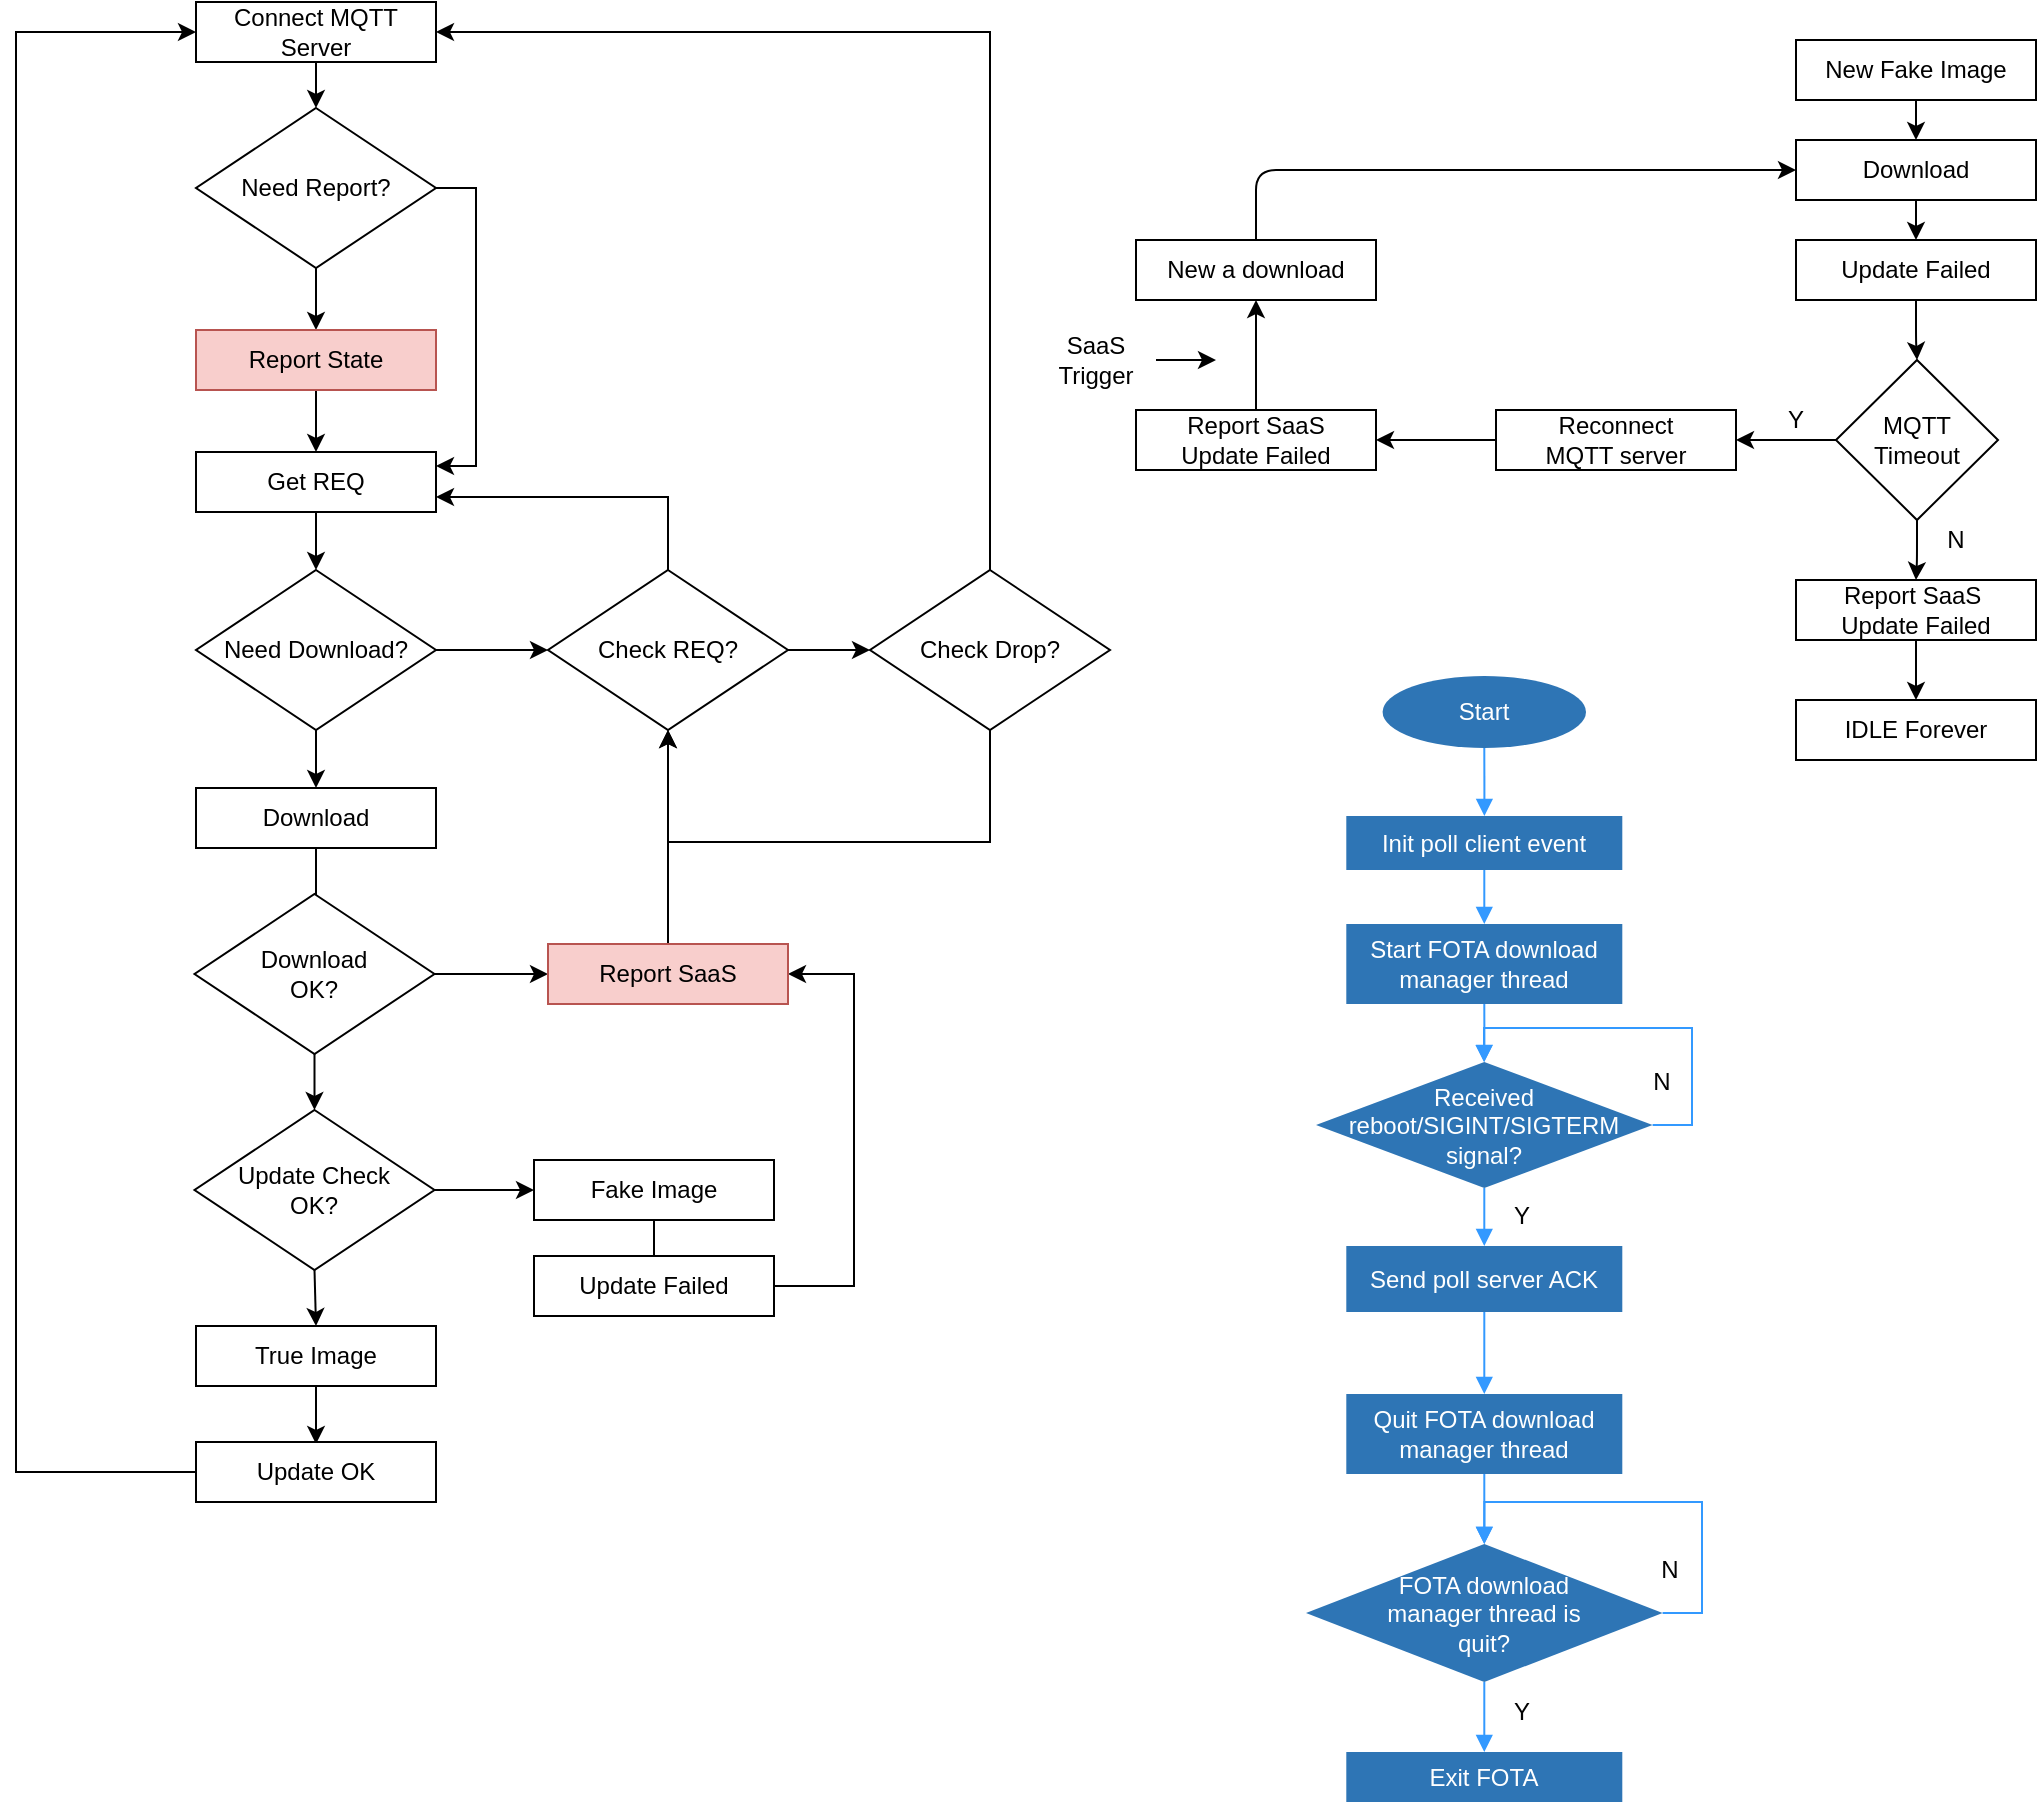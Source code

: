 <mxfile version="14.2.6" type="google"><diagram id="IHes_GyWYWCEXQQxHGcs" name="Page-1"><mxGraphModel dx="1906" dy="651" grid="0" gridSize="10" guides="1" tooltips="1" connect="1" arrows="1" fold="1" page="1" pageScale="1" pageWidth="850" pageHeight="1100" math="0" shadow="0"><root><mxCell id="0"/><mxCell id="1" parent="0"/><mxCell id="ZWnj_abXtP1_xfvOxS5a-3" value="" style="edgeStyle=orthogonalEdgeStyle;orthogonalLoop=1;jettySize=auto;html=1;" parent="1" source="ZWnj_abXtP1_xfvOxS5a-1" target="ZWnj_abXtP1_xfvOxS5a-2" edge="1"><mxGeometry relative="1" as="geometry"/></mxCell><mxCell id="ZWnj_abXtP1_xfvOxS5a-1" value="New Fake Image" style="whiteSpace=wrap;html=1;" parent="1" vertex="1"><mxGeometry x="590" y="150" width="120" height="30" as="geometry"/></mxCell><mxCell id="ZWnj_abXtP1_xfvOxS5a-7" value="" style="edgeStyle=orthogonalEdgeStyle;orthogonalLoop=1;jettySize=auto;html=1;" parent="1" source="ZWnj_abXtP1_xfvOxS5a-2" target="ZWnj_abXtP1_xfvOxS5a-6" edge="1"><mxGeometry relative="1" as="geometry"/></mxCell><mxCell id="ZWnj_abXtP1_xfvOxS5a-2" value="Download" style="whiteSpace=wrap;html=1;" parent="1" vertex="1"><mxGeometry x="590" y="200" width="120" height="30" as="geometry"/></mxCell><mxCell id="ZWnj_abXtP1_xfvOxS5a-9" value="" style="edgeStyle=orthogonalEdgeStyle;orthogonalLoop=1;jettySize=auto;html=1;" parent="1" source="ZWnj_abXtP1_xfvOxS5a-6" target="ZWnj_abXtP1_xfvOxS5a-8" edge="1"><mxGeometry relative="1" as="geometry"/></mxCell><mxCell id="ZWnj_abXtP1_xfvOxS5a-6" value="Update Failed" style="whiteSpace=wrap;html=1;" parent="1" vertex="1"><mxGeometry x="590" y="250" width="120" height="30" as="geometry"/></mxCell><mxCell id="ZWnj_abXtP1_xfvOxS5a-11" value="" style="edgeStyle=orthogonalEdgeStyle;orthogonalLoop=1;jettySize=auto;html=1;" parent="1" source="ZWnj_abXtP1_xfvOxS5a-8" target="ZWnj_abXtP1_xfvOxS5a-10" edge="1"><mxGeometry relative="1" as="geometry"/></mxCell><mxCell id="ZWnj_abXtP1_xfvOxS5a-16" value="" style="edgeStyle=orthogonalEdgeStyle;orthogonalLoop=1;jettySize=auto;html=1;" parent="1" source="ZWnj_abXtP1_xfvOxS5a-8" target="ZWnj_abXtP1_xfvOxS5a-15" edge="1"><mxGeometry relative="1" as="geometry"/></mxCell><mxCell id="ZWnj_abXtP1_xfvOxS5a-8" value="MQTT&lt;br&gt;Timeout" style="rhombus;whiteSpace=wrap;html=1;" parent="1" vertex="1"><mxGeometry x="610" y="310" width="81" height="80" as="geometry"/></mxCell><mxCell id="ZWnj_abXtP1_xfvOxS5a-13" value="" style="edgeStyle=orthogonalEdgeStyle;orthogonalLoop=1;jettySize=auto;html=1;" parent="1" source="ZWnj_abXtP1_xfvOxS5a-10" target="ZWnj_abXtP1_xfvOxS5a-12" edge="1"><mxGeometry relative="1" as="geometry"/></mxCell><mxCell id="ZWnj_abXtP1_xfvOxS5a-10" value="Reconnect&lt;br&gt;MQTT server" style="whiteSpace=wrap;html=1;" parent="1" vertex="1"><mxGeometry x="440" y="335" width="120" height="30" as="geometry"/></mxCell><mxCell id="ZWnj_abXtP1_xfvOxS5a-24" style="edgeStyle=orthogonalEdgeStyle;orthogonalLoop=1;jettySize=auto;html=1;exitX=0.5;exitY=0;exitDx=0;exitDy=0;entryX=0.5;entryY=1;entryDx=0;entryDy=0;" parent="1" source="ZWnj_abXtP1_xfvOxS5a-12" target="ZWnj_abXtP1_xfvOxS5a-23" edge="1"><mxGeometry relative="1" as="geometry"/></mxCell><mxCell id="ZWnj_abXtP1_xfvOxS5a-12" value="Report SaaS&lt;br&gt;Update Failed" style="whiteSpace=wrap;html=1;" parent="1" vertex="1"><mxGeometry x="260" y="335" width="120" height="30" as="geometry"/></mxCell><mxCell id="ZWnj_abXtP1_xfvOxS5a-22" value="" style="edgeStyle=orthogonalEdgeStyle;orthogonalLoop=1;jettySize=auto;html=1;" parent="1" source="ZWnj_abXtP1_xfvOxS5a-15" target="ZWnj_abXtP1_xfvOxS5a-21" edge="1"><mxGeometry relative="1" as="geometry"/></mxCell><mxCell id="ZWnj_abXtP1_xfvOxS5a-15" value="Report SaaS&amp;nbsp;&lt;br&gt;Update Failed" style="whiteSpace=wrap;html=1;" parent="1" vertex="1"><mxGeometry x="590" y="420" width="120" height="30" as="geometry"/></mxCell><mxCell id="ZWnj_abXtP1_xfvOxS5a-17" value="Y" style="text;html=1;strokeColor=none;fillColor=none;align=center;verticalAlign=middle;whiteSpace=wrap;" parent="1" vertex="1"><mxGeometry x="570" y="330" width="40" height="20" as="geometry"/></mxCell><mxCell id="ZWnj_abXtP1_xfvOxS5a-19" value="N" style="text;html=1;strokeColor=none;fillColor=none;align=center;verticalAlign=middle;whiteSpace=wrap;" parent="1" vertex="1"><mxGeometry x="650" y="390" width="40" height="20" as="geometry"/></mxCell><mxCell id="ZWnj_abXtP1_xfvOxS5a-21" value="IDLE Forever" style="whiteSpace=wrap;html=1;" parent="1" vertex="1"><mxGeometry x="590" y="480" width="120" height="30" as="geometry"/></mxCell><mxCell id="ZWnj_abXtP1_xfvOxS5a-25" style="edgeStyle=orthogonalEdgeStyle;orthogonalLoop=1;jettySize=auto;html=1;exitX=0.5;exitY=0;exitDx=0;exitDy=0;entryX=0;entryY=0.5;entryDx=0;entryDy=0;" parent="1" source="ZWnj_abXtP1_xfvOxS5a-23" target="ZWnj_abXtP1_xfvOxS5a-2" edge="1"><mxGeometry relative="1" as="geometry"/></mxCell><mxCell id="ZWnj_abXtP1_xfvOxS5a-23" value="New a download" style="whiteSpace=wrap;html=1;" parent="1" vertex="1"><mxGeometry x="260" y="250" width="120" height="30" as="geometry"/></mxCell><mxCell id="ZWnj_abXtP1_xfvOxS5a-26" value="" style="endArrow=classic;html=1;" parent="1" edge="1"><mxGeometry width="50" height="50" relative="1" as="geometry"><mxPoint x="270" y="310" as="sourcePoint"/><mxPoint x="300" y="310" as="targetPoint"/></mxGeometry></mxCell><mxCell id="ZWnj_abXtP1_xfvOxS5a-27" value="SaaS Trigger&lt;br&gt;" style="text;html=1;strokeColor=none;fillColor=none;align=center;verticalAlign=middle;whiteSpace=wrap;" parent="1" vertex="1"><mxGeometry x="220" y="300" width="40" height="20" as="geometry"/></mxCell><mxCell id="Yl3BxSxuXfqteG28ibnb-48" style="edgeStyle=orthogonalEdgeStyle;rounded=0;orthogonalLoop=1;jettySize=auto;html=1;exitX=0.5;exitY=1;exitDx=0;exitDy=0;entryX=0.5;entryY=0;entryDx=0;entryDy=0;" parent="1" target="Yl3BxSxuXfqteG28ibnb-47" edge="1"><mxGeometry relative="1" as="geometry"><mxPoint x="-150" y="161" as="sourcePoint"/></mxGeometry></mxCell><mxCell id="Yl3BxSxuXfqteG28ibnb-50" style="edgeStyle=orthogonalEdgeStyle;rounded=0;orthogonalLoop=1;jettySize=auto;html=1;exitX=0.5;exitY=1;exitDx=0;exitDy=0;entryX=0.5;entryY=0;entryDx=0;entryDy=0;" parent="1" source="Yl3BxSxuXfqteG28ibnb-47" target="Yl3BxSxuXfqteG28ibnb-49" edge="1"><mxGeometry relative="1" as="geometry"/></mxCell><mxCell id="Yl3BxSxuXfqteG28ibnb-57" style="edgeStyle=orthogonalEdgeStyle;rounded=0;orthogonalLoop=1;jettySize=auto;html=1;exitX=1;exitY=0.5;exitDx=0;exitDy=0;" parent="1" source="Yl3BxSxuXfqteG28ibnb-47" edge="1"><mxGeometry relative="1" as="geometry"><mxPoint x="-90" y="363" as="targetPoint"/><Array as="points"><mxPoint x="-70" y="224"/><mxPoint x="-70" y="363"/><mxPoint x="-90" y="363"/></Array></mxGeometry></mxCell><mxCell id="Yl3BxSxuXfqteG28ibnb-47" value="Need Report?" style="rhombus;whiteSpace=wrap;html=1;" parent="1" vertex="1"><mxGeometry x="-210" y="184" width="120" height="80" as="geometry"/></mxCell><mxCell id="Yl3BxSxuXfqteG28ibnb-52" style="edgeStyle=orthogonalEdgeStyle;rounded=0;orthogonalLoop=1;jettySize=auto;html=1;exitX=0.5;exitY=1;exitDx=0;exitDy=0;entryX=0.5;entryY=0;entryDx=0;entryDy=0;" parent="1" source="Yl3BxSxuXfqteG28ibnb-49" target="Yl3BxSxuXfqteG28ibnb-51" edge="1"><mxGeometry relative="1" as="geometry"/></mxCell><mxCell id="Yl3BxSxuXfqteG28ibnb-49" value="Report State" style="whiteSpace=wrap;html=1;fillColor=#f8cecc;strokeColor=#b85450;" parent="1" vertex="1"><mxGeometry x="-210" y="295" width="120" height="30" as="geometry"/></mxCell><mxCell id="Yl3BxSxuXfqteG28ibnb-56" style="edgeStyle=orthogonalEdgeStyle;rounded=0;orthogonalLoop=1;jettySize=auto;html=1;exitX=0.5;exitY=1;exitDx=0;exitDy=0;entryX=0.5;entryY=0;entryDx=0;entryDy=0;" parent="1" source="Yl3BxSxuXfqteG28ibnb-51" target="Yl3BxSxuXfqteG28ibnb-54" edge="1"><mxGeometry relative="1" as="geometry"/></mxCell><mxCell id="Yl3BxSxuXfqteG28ibnb-51" value="Get REQ" style="whiteSpace=wrap;html=1;" parent="1" vertex="1"><mxGeometry x="-210" y="356" width="120" height="30" as="geometry"/></mxCell><mxCell id="Yl3BxSxuXfqteG28ibnb-53" value="Connect MQTT Server" style="whiteSpace=wrap;html=1;" parent="1" vertex="1"><mxGeometry x="-210" y="131" width="120" height="30" as="geometry"/></mxCell><mxCell id="Yl3BxSxuXfqteG28ibnb-70" style="edgeStyle=orthogonalEdgeStyle;rounded=0;orthogonalLoop=1;jettySize=auto;html=1;exitX=0.5;exitY=1;exitDx=0;exitDy=0;entryX=0.5;entryY=0;entryDx=0;entryDy=0;" parent="1" source="Yl3BxSxuXfqteG28ibnb-54" edge="1"><mxGeometry relative="1" as="geometry"><mxPoint x="-150" y="524" as="targetPoint"/></mxGeometry></mxCell><mxCell id="Yl3BxSxuXfqteG28ibnb-75" style="edgeStyle=orthogonalEdgeStyle;rounded=0;orthogonalLoop=1;jettySize=auto;html=1;exitX=1;exitY=0.5;exitDx=0;exitDy=0;entryX=0;entryY=0.5;entryDx=0;entryDy=0;" parent="1" source="Yl3BxSxuXfqteG28ibnb-54" target="Yl3BxSxuXfqteG28ibnb-72" edge="1"><mxGeometry relative="1" as="geometry"/></mxCell><mxCell id="Yl3BxSxuXfqteG28ibnb-54" value="Need Download?" style="rhombus;whiteSpace=wrap;html=1;" parent="1" vertex="1"><mxGeometry x="-210" y="415" width="120" height="80" as="geometry"/></mxCell><mxCell id="Yl3BxSxuXfqteG28ibnb-61" value="" style="edgeStyle=orthogonalEdgeStyle;orthogonalLoop=1;jettySize=auto;html=1;" parent="1" source="Yl3BxSxuXfqteG28ibnb-62" edge="1"><mxGeometry relative="1" as="geometry"><mxPoint x="-150" y="624" as="targetPoint"/></mxGeometry></mxCell><mxCell id="Yl3BxSxuXfqteG28ibnb-62" value="Download" style="whiteSpace=wrap;html=1;" parent="1" vertex="1"><mxGeometry x="-210" y="524" width="120" height="30" as="geometry"/></mxCell><mxCell id="Yl3BxSxuXfqteG28ibnb-87" style="edgeStyle=orthogonalEdgeStyle;rounded=0;orthogonalLoop=1;jettySize=auto;html=1;exitX=0.5;exitY=1;exitDx=0;exitDy=0;entryX=0.5;entryY=0;entryDx=0;entryDy=0;" parent="1" source="Yl3BxSxuXfqteG28ibnb-66" edge="1"><mxGeometry relative="1" as="geometry"><mxPoint x="-150.75" y="685" as="targetPoint"/></mxGeometry></mxCell><mxCell id="Yl3BxSxuXfqteG28ibnb-120" style="edgeStyle=orthogonalEdgeStyle;rounded=0;orthogonalLoop=1;jettySize=auto;html=1;exitX=1;exitY=0.5;exitDx=0;exitDy=0;" parent="1" source="Yl3BxSxuXfqteG28ibnb-66" target="Yl3BxSxuXfqteG28ibnb-109" edge="1"><mxGeometry relative="1" as="geometry"/></mxCell><mxCell id="Yl3BxSxuXfqteG28ibnb-66" value="Download&lt;br&gt;OK?" style="rhombus;whiteSpace=wrap;html=1;" parent="1" vertex="1"><mxGeometry x="-210.75" y="577" width="120" height="80" as="geometry"/></mxCell><mxCell id="Yl3BxSxuXfqteG28ibnb-74" style="edgeStyle=orthogonalEdgeStyle;rounded=0;orthogonalLoop=1;jettySize=auto;html=1;exitX=1;exitY=0.5;exitDx=0;exitDy=0;entryX=0;entryY=0.5;entryDx=0;entryDy=0;" parent="1" source="Yl3BxSxuXfqteG28ibnb-72" target="Yl3BxSxuXfqteG28ibnb-73" edge="1"><mxGeometry relative="1" as="geometry"/></mxCell><mxCell id="Yl3BxSxuXfqteG28ibnb-78" style="edgeStyle=orthogonalEdgeStyle;rounded=0;orthogonalLoop=1;jettySize=auto;html=1;exitX=0.5;exitY=0;exitDx=0;exitDy=0;entryX=1;entryY=0.75;entryDx=0;entryDy=0;" parent="1" source="Yl3BxSxuXfqteG28ibnb-72" target="Yl3BxSxuXfqteG28ibnb-51" edge="1"><mxGeometry relative="1" as="geometry"/></mxCell><mxCell id="Yl3BxSxuXfqteG28ibnb-72" value="Check REQ?" style="rhombus;whiteSpace=wrap;html=1;" parent="1" vertex="1"><mxGeometry x="-34" y="415" width="120" height="80" as="geometry"/></mxCell><mxCell id="Yl3BxSxuXfqteG28ibnb-79" style="edgeStyle=orthogonalEdgeStyle;rounded=0;orthogonalLoop=1;jettySize=auto;html=1;exitX=0.5;exitY=0;exitDx=0;exitDy=0;entryX=1;entryY=0.5;entryDx=0;entryDy=0;" parent="1" source="Yl3BxSxuXfqteG28ibnb-73" target="Yl3BxSxuXfqteG28ibnb-53" edge="1"><mxGeometry relative="1" as="geometry"/></mxCell><mxCell id="Yl3BxSxuXfqteG28ibnb-121" style="edgeStyle=orthogonalEdgeStyle;rounded=0;orthogonalLoop=1;jettySize=auto;html=1;exitX=0.5;exitY=1;exitDx=0;exitDy=0;entryX=0.5;entryY=1;entryDx=0;entryDy=0;" parent="1" source="Yl3BxSxuXfqteG28ibnb-73" target="Yl3BxSxuXfqteG28ibnb-72" edge="1"><mxGeometry relative="1" as="geometry"><Array as="points"><mxPoint x="187" y="551"/><mxPoint x="26" y="551"/></Array></mxGeometry></mxCell><mxCell id="Yl3BxSxuXfqteG28ibnb-73" value="Check Drop?" style="rhombus;whiteSpace=wrap;html=1;" parent="1" vertex="1"><mxGeometry x="127" y="415" width="120" height="80" as="geometry"/></mxCell><mxCell id="Yl3BxSxuXfqteG28ibnb-94" value="" style="edgeStyle=orthogonalEdgeStyle;orthogonalLoop=1;jettySize=auto;html=1;" parent="1" source="Yl3BxSxuXfqteG28ibnb-95" edge="1"><mxGeometry relative="1" as="geometry"><mxPoint x="-150" y="852" as="targetPoint"/></mxGeometry></mxCell><mxCell id="Yl3BxSxuXfqteG28ibnb-95" value="True Image" style="whiteSpace=wrap;html=1;" parent="1" vertex="1"><mxGeometry x="-210" y="793" width="120" height="30" as="geometry"/></mxCell><mxCell id="Yl3BxSxuXfqteG28ibnb-114" style="edgeStyle=orthogonalEdgeStyle;rounded=0;orthogonalLoop=1;jettySize=auto;html=1;exitX=0;exitY=0.5;exitDx=0;exitDy=0;entryX=0;entryY=0.5;entryDx=0;entryDy=0;" parent="1" source="Yl3BxSxuXfqteG28ibnb-97" target="Yl3BxSxuXfqteG28ibnb-53" edge="1"><mxGeometry relative="1" as="geometry"><Array as="points"><mxPoint x="-300" y="866"/><mxPoint x="-300" y="146"/></Array></mxGeometry></mxCell><mxCell id="Yl3BxSxuXfqteG28ibnb-97" value="Update OK" style="whiteSpace=wrap;html=1;" parent="1" vertex="1"><mxGeometry x="-210" y="851" width="120" height="30" as="geometry"/></mxCell><mxCell id="Yl3BxSxuXfqteG28ibnb-100" value="" style="edgeStyle=orthogonalEdgeStyle;orthogonalLoop=1;jettySize=auto;html=1;" parent="1" source="Yl3BxSxuXfqteG28ibnb-101" edge="1"><mxGeometry relative="1" as="geometry"><mxPoint x="19" y="759" as="targetPoint"/></mxGeometry></mxCell><mxCell id="Yl3BxSxuXfqteG28ibnb-101" value="Fake Image" style="whiteSpace=wrap;html=1;" parent="1" vertex="1"><mxGeometry x="-41" y="710" width="120" height="30" as="geometry"/></mxCell><mxCell id="Yl3BxSxuXfqteG28ibnb-116" style="edgeStyle=orthogonalEdgeStyle;rounded=0;orthogonalLoop=1;jettySize=auto;html=1;exitX=1;exitY=0.5;exitDx=0;exitDy=0;entryX=1;entryY=0.5;entryDx=0;entryDy=0;" parent="1" source="Yl3BxSxuXfqteG28ibnb-103" target="Yl3BxSxuXfqteG28ibnb-109" edge="1"><mxGeometry relative="1" as="geometry"><Array as="points"><mxPoint x="119" y="773"/><mxPoint x="119" y="617"/></Array></mxGeometry></mxCell><mxCell id="Yl3BxSxuXfqteG28ibnb-103" value="Update Failed" style="whiteSpace=wrap;html=1;" parent="1" vertex="1"><mxGeometry x="-41" y="758" width="120" height="30" as="geometry"/></mxCell><mxCell id="Yl3BxSxuXfqteG28ibnb-108" style="edgeStyle=orthogonalEdgeStyle;rounded=0;orthogonalLoop=1;jettySize=auto;html=1;exitX=1;exitY=0.5;exitDx=0;exitDy=0;entryX=0;entryY=0.5;entryDx=0;entryDy=0;" parent="1" source="Yl3BxSxuXfqteG28ibnb-107" target="Yl3BxSxuXfqteG28ibnb-101" edge="1"><mxGeometry relative="1" as="geometry"/></mxCell><mxCell id="Yl3BxSxuXfqteG28ibnb-113" style="edgeStyle=orthogonalEdgeStyle;rounded=0;orthogonalLoop=1;jettySize=auto;html=1;exitX=0.5;exitY=1;exitDx=0;exitDy=0;entryX=0.5;entryY=0;entryDx=0;entryDy=0;" parent="1" source="Yl3BxSxuXfqteG28ibnb-107" target="Yl3BxSxuXfqteG28ibnb-95" edge="1"><mxGeometry relative="1" as="geometry"/></mxCell><mxCell id="Yl3BxSxuXfqteG28ibnb-107" value="Update Check&lt;br&gt;OK?" style="rhombus;whiteSpace=wrap;html=1;" parent="1" vertex="1"><mxGeometry x="-210.75" y="685" width="120" height="80" as="geometry"/></mxCell><mxCell id="Yl3BxSxuXfqteG28ibnb-119" style="edgeStyle=orthogonalEdgeStyle;rounded=0;orthogonalLoop=1;jettySize=auto;html=1;exitX=0.5;exitY=0;exitDx=0;exitDy=0;entryX=0.5;entryY=1;entryDx=0;entryDy=0;" parent="1" source="Yl3BxSxuXfqteG28ibnb-109" target="Yl3BxSxuXfqteG28ibnb-72" edge="1"><mxGeometry relative="1" as="geometry"/></mxCell><mxCell id="Yl3BxSxuXfqteG28ibnb-109" value="Report SaaS" style="whiteSpace=wrap;html=1;fillColor=#f8cecc;strokeColor=#b85450;" parent="1" vertex="1"><mxGeometry x="-34" y="602" width="120" height="30" as="geometry"/></mxCell><mxCell id="RYqD1N2P43I5jFPj-rb--6" style="edgeStyle=orthogonalEdgeStyle;rounded=0;orthogonalLoop=1;jettySize=auto;html=1;exitX=0.5;exitY=1;exitDx=0;exitDy=0;strokeColor=#3399FF;endArrow=block;endFill=1;" parent="1" source="RYqD1N2P43I5jFPj-rb--2" target="RYqD1N2P43I5jFPj-rb--3" edge="1"><mxGeometry relative="1" as="geometry"/></mxCell><mxCell id="RYqD1N2P43I5jFPj-rb--2" value="Start" style="ellipse;whiteSpace=wrap;fillColor=#2E75B5;fontColor=#FFFFFF;html=1;strokeColor=none;" parent="1" vertex="1"><mxGeometry x="383.3" y="468" width="101.7" height="36" as="geometry"/></mxCell><mxCell id="RYqD1N2P43I5jFPj-rb--5" style="edgeStyle=orthogonalEdgeStyle;rounded=0;orthogonalLoop=1;jettySize=auto;html=1;exitX=0.5;exitY=1;exitDx=0;exitDy=0;entryX=0.5;entryY=0;entryDx=0;entryDy=0;strokeColor=#3399FF;endArrow=block;endFill=1;" parent="1" source="RYqD1N2P43I5jFPj-rb--3" target="RYqD1N2P43I5jFPj-rb--4" edge="1"><mxGeometry relative="1" as="geometry"/></mxCell><mxCell id="RYqD1N2P43I5jFPj-rb--3" value="Init poll client event" style="rounded=0;whiteSpace=wrap;fillColor=#2E75B5;fontColor=#FFFFFF;html=1;strokeColor=none;" parent="1" vertex="1"><mxGeometry x="365.15" y="538" width="138" height="27" as="geometry"/></mxCell><mxCell id="RYqD1N2P43I5jFPj-rb--10" style="edgeStyle=orthogonalEdgeStyle;rounded=0;orthogonalLoop=1;jettySize=auto;html=1;exitX=0.5;exitY=1;exitDx=0;exitDy=0;strokeColor=#3399FF;endArrow=block;endFill=1;" parent="1" source="RYqD1N2P43I5jFPj-rb--4" target="RYqD1N2P43I5jFPj-rb--9" edge="1"><mxGeometry relative="1" as="geometry"/></mxCell><mxCell id="RYqD1N2P43I5jFPj-rb--4" value="Start FOTA download manager thread" style="rounded=0;whiteSpace=wrap;fillColor=#2E75B5;fontColor=#FFFFFF;html=1;strokeColor=none;" parent="1" vertex="1"><mxGeometry x="365.15" y="592" width="138" height="40" as="geometry"/></mxCell><mxCell id="RYqD1N2P43I5jFPj-rb--13" style="edgeStyle=orthogonalEdgeStyle;rounded=0;orthogonalLoop=1;jettySize=auto;html=1;exitX=0.5;exitY=1;exitDx=0;exitDy=0;entryX=0.5;entryY=0;entryDx=0;entryDy=0;strokeColor=#3399FF;endArrow=block;endFill=1;" parent="1" source="RYqD1N2P43I5jFPj-rb--9" target="RYqD1N2P43I5jFPj-rb--12" edge="1"><mxGeometry relative="1" as="geometry"/></mxCell><mxCell id="RYqD1N2P43I5jFPj-rb--9" value="Received&lt;br&gt;reboot/SIGINT/SIGTERM signal?" style="rhombus;whiteSpace=wrap;fillColor=#2E75B5;fontColor=#FFFFFF;html=1;strokeColor=none;" parent="1" vertex="1"><mxGeometry x="350" y="661" width="168.3" height="63" as="geometry"/></mxCell><mxCell id="RYqD1N2P43I5jFPj-rb--20" style="edgeStyle=orthogonalEdgeStyle;rounded=0;orthogonalLoop=1;jettySize=auto;html=1;exitX=0.5;exitY=1;exitDx=0;exitDy=0;entryX=0.5;entryY=0;entryDx=0;entryDy=0;endArrow=block;endFill=1;strokeColor=#3399FF;" parent="1" source="RYqD1N2P43I5jFPj-rb--12" target="RYqD1N2P43I5jFPj-rb--19" edge="1"><mxGeometry relative="1" as="geometry"/></mxCell><mxCell id="RYqD1N2P43I5jFPj-rb--12" value="Send poll server ACK" style="rounded=0;whiteSpace=wrap;fillColor=#2E75B5;fontColor=#FFFFFF;html=1;strokeColor=none;" parent="1" vertex="1"><mxGeometry x="365.15" y="753" width="138" height="33" as="geometry"/></mxCell><mxCell id="RYqD1N2P43I5jFPj-rb--23" style="edgeStyle=orthogonalEdgeStyle;rounded=0;orthogonalLoop=1;jettySize=auto;html=1;exitX=0.5;exitY=1;exitDx=0;exitDy=0;entryX=0.5;entryY=0;entryDx=0;entryDy=0;endArrow=block;endFill=1;strokeColor=#3399FF;" parent="1" source="RYqD1N2P43I5jFPj-rb--15" target="RYqD1N2P43I5jFPj-rb--22" edge="1"><mxGeometry relative="1" as="geometry"/></mxCell><mxCell id="RYqD1N2P43I5jFPj-rb--15" value="FOTA download&lt;br&gt;manager thread is&lt;br&gt;quit?" style="rhombus;whiteSpace=wrap;fillColor=#2E75B5;fontColor=#FFFFFF;html=1;strokeColor=none;" parent="1" vertex="1"><mxGeometry x="345" y="902" width="178.3" height="69" as="geometry"/></mxCell><mxCell id="RYqD1N2P43I5jFPj-rb--21" style="edgeStyle=orthogonalEdgeStyle;rounded=0;orthogonalLoop=1;jettySize=auto;html=1;exitX=0.5;exitY=1;exitDx=0;exitDy=0;entryX=0.5;entryY=0;entryDx=0;entryDy=0;strokeColor=#3399FF;endArrow=block;endFill=1;" parent="1" source="RYqD1N2P43I5jFPj-rb--19" target="RYqD1N2P43I5jFPj-rb--15" edge="1"><mxGeometry relative="1" as="geometry"/></mxCell><mxCell id="RYqD1N2P43I5jFPj-rb--19" value="Quit FOTA download manager thread" style="rounded=0;whiteSpace=wrap;fillColor=#2E75B5;fontColor=#FFFFFF;html=1;strokeColor=none;" parent="1" vertex="1"><mxGeometry x="365.15" y="827" width="138" height="40" as="geometry"/></mxCell><mxCell id="RYqD1N2P43I5jFPj-rb--22" value="Exit FOTA" style="rounded=0;whiteSpace=wrap;fillColor=#2E75B5;fontColor=#FFFFFF;html=1;strokeColor=none;" parent="1" vertex="1"><mxGeometry x="365.15" y="1006" width="138" height="25" as="geometry"/></mxCell><mxCell id="RYqD1N2P43I5jFPj-rb--30" value="Y" style="text;html=1;strokeColor=none;fillColor=none;align=center;verticalAlign=middle;whiteSpace=wrap;rounded=0;fontColor=#030303;" parent="1" vertex="1"><mxGeometry x="433" y="728" width="40" height="20" as="geometry"/></mxCell><mxCell id="RYqD1N2P43I5jFPj-rb--31" value="Y" style="text;html=1;strokeColor=none;fillColor=none;align=center;verticalAlign=middle;whiteSpace=wrap;rounded=0;fontColor=#030303;" parent="1" vertex="1"><mxGeometry x="433" y="976" width="40" height="20" as="geometry"/></mxCell><mxCell id="RYqD1N2P43I5jFPj-rb--33" style="edgeStyle=orthogonalEdgeStyle;rounded=0;orthogonalLoop=1;jettySize=auto;html=1;exitX=1;exitY=0.5;exitDx=0;exitDy=0;endArrow=block;endFill=1;strokeColor=#3399FF;fontColor=#030303;" parent="1" source="RYqD1N2P43I5jFPj-rb--9" target="RYqD1N2P43I5jFPj-rb--9" edge="1"><mxGeometry relative="1" as="geometry"><Array as="points"><mxPoint x="538" y="693"/><mxPoint x="538" y="644"/><mxPoint x="434" y="644"/></Array></mxGeometry></mxCell><mxCell id="RYqD1N2P43I5jFPj-rb--34" value="N" style="text;html=1;strokeColor=none;fillColor=none;align=center;verticalAlign=middle;whiteSpace=wrap;rounded=0;fontColor=#030303;" parent="1" vertex="1"><mxGeometry x="503.15" y="661" width="40" height="20" as="geometry"/></mxCell><mxCell id="RYqD1N2P43I5jFPj-rb--35" style="edgeStyle=orthogonalEdgeStyle;rounded=0;orthogonalLoop=1;jettySize=auto;html=1;exitX=1;exitY=0.5;exitDx=0;exitDy=0;entryX=0.5;entryY=0;entryDx=0;entryDy=0;endArrow=block;endFill=1;strokeColor=#3399FF;fontColor=#030303;" parent="1" source="RYqD1N2P43I5jFPj-rb--15" target="RYqD1N2P43I5jFPj-rb--15" edge="1"><mxGeometry relative="1" as="geometry"><Array as="points"><mxPoint x="543" y="937"/><mxPoint x="543" y="881"/><mxPoint x="434" y="881"/></Array></mxGeometry></mxCell><mxCell id="RYqD1N2P43I5jFPj-rb--37" value="N" style="text;html=1;strokeColor=none;fillColor=none;align=center;verticalAlign=middle;whiteSpace=wrap;rounded=0;fontColor=#030303;" parent="1" vertex="1"><mxGeometry x="507" y="905" width="40" height="20" as="geometry"/></mxCell></root></mxGraphModel></diagram></mxfile>